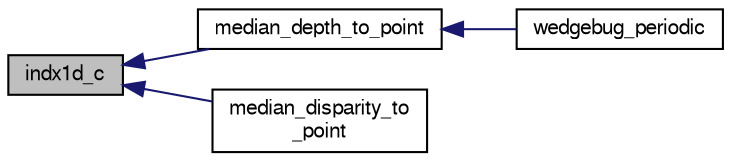 digraph "indx1d_c"
{
  edge [fontname="FreeSans",fontsize="10",labelfontname="FreeSans",labelfontsize="10"];
  node [fontname="FreeSans",fontsize="10",shape=record];
  rankdir="LR";
  Node1 [label="indx1d_c",height=0.2,width=0.4,color="black", fillcolor="grey75", style="filled", fontcolor="black"];
  Node1 -> Node2 [dir="back",color="midnightblue",fontsize="10",style="solid",fontname="FreeSans"];
  Node2 [label="median_depth_to_point",height=0.2,width=0.4,color="black", fillcolor="white", style="filled",URL="$wedgebug_8c.html#a60bb5b0863d6e7846307a91a67e43a19"];
  Node2 -> Node3 [dir="back",color="midnightblue",fontsize="10",style="solid",fontname="FreeSans"];
  Node3 [label="wedgebug_periodic",height=0.2,width=0.4,color="black", fillcolor="white", style="filled",URL="$wedgebug_8h.html#ae7b75121d704ad8c922be906a906495f"];
  Node1 -> Node4 [dir="back",color="midnightblue",fontsize="10",style="solid",fontname="FreeSans"];
  Node4 [label="median_disparity_to\l_point",height=0.2,width=0.4,color="black", fillcolor="white", style="filled",URL="$wedgebug_8c.html#a58beceae283a2eb753ea1b2f16b5809b"];
}
